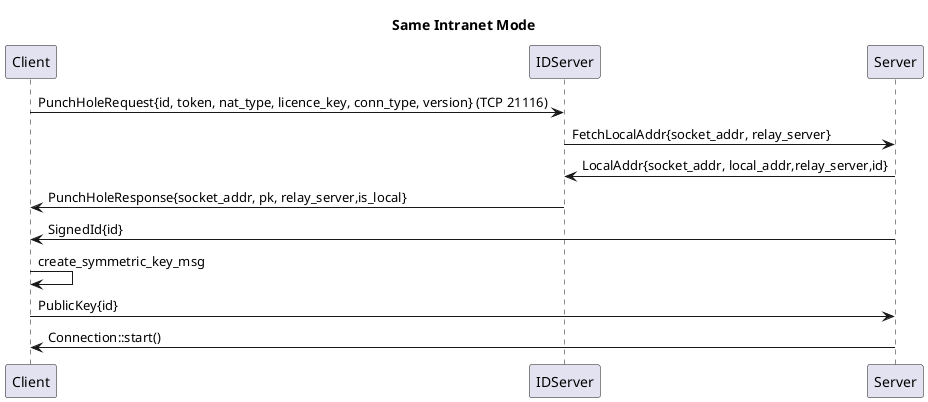 @startuml

participant Client
participant IDServer
participant Server

title Same Intranet Mode

Client -> IDServer: PunchHoleRequest{id, token, nat_type, licence_key, conn_type, version} (TCP 21116)
IDServer -> Server: FetchLocalAddr{socket_addr, relay_server} 
IDServer <- Server: LocalAddr{socket_addr, local_addr,relay_server,id} 
IDServer -> Client: PunchHoleResponse{socket_addr, pk, relay_server,is_local} 
Client <- Server: SignedId{id}
Client -> Client:create_symmetric_key_msg
Client -> Server: PublicKey{id}
Server ->Client :Connection::start() 


@enduml
